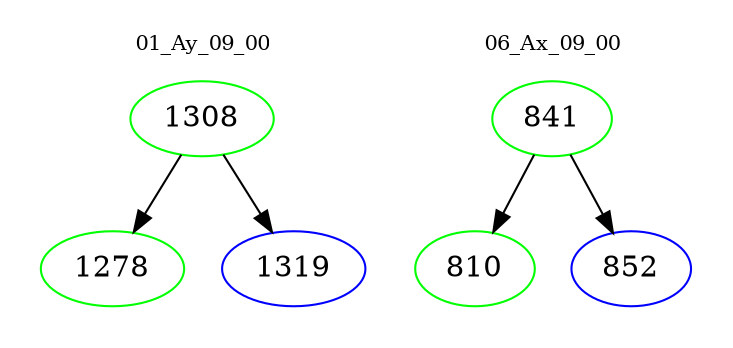 digraph{
subgraph cluster_0 {
color = white
label = "01_Ay_09_00";
fontsize=10;
T0_1308 [label="1308", color="green"]
T0_1308 -> T0_1278 [color="black"]
T0_1278 [label="1278", color="green"]
T0_1308 -> T0_1319 [color="black"]
T0_1319 [label="1319", color="blue"]
}
subgraph cluster_1 {
color = white
label = "06_Ax_09_00";
fontsize=10;
T1_841 [label="841", color="green"]
T1_841 -> T1_810 [color="black"]
T1_810 [label="810", color="green"]
T1_841 -> T1_852 [color="black"]
T1_852 [label="852", color="blue"]
}
}
